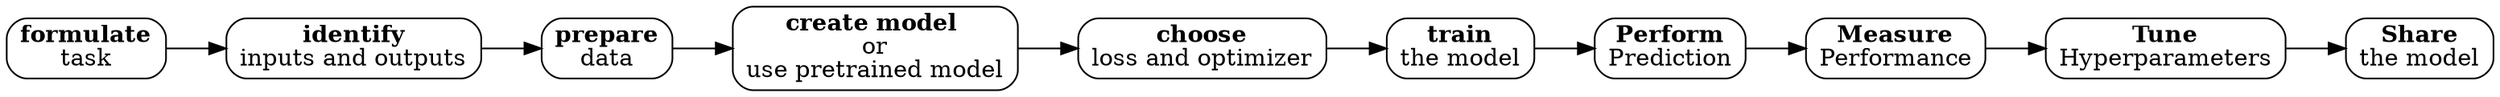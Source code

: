 digraph {
    #configs
	rankdir=LR;
    node [shape=rect, style=rounded]

    #special nodes
    formulate [label=<<B>formulate</B><BR/>task>]
    i_o [label=<<B>identify</B><BR/>inputs and outputs>]
    prepare [label=<<B>prepare</B><BR/>data>]
	create_model [label=<<B>create model </B><BR/>or<BR/>use pretrained model>]
    loss [label=<<B>choose</B><BR/>loss and optimizer>]
    train [label=<<B>train</B><BR/>the model>]
    predict [label=<<B>Perform</B><BR/>Prediction>]
    quality [label=<<B>Measure</B><BR/>Performance>]
    tune [label=<<B>Tune</B><BR/>Hyperparameters>]
    share [label=<<B>Share</B><BR/>the model>]

    #the graph
    formulate -> i_o -> prepare 
    prepare -> create_model -> loss
    loss -> train -> predict -> quality -> tune -> share
}